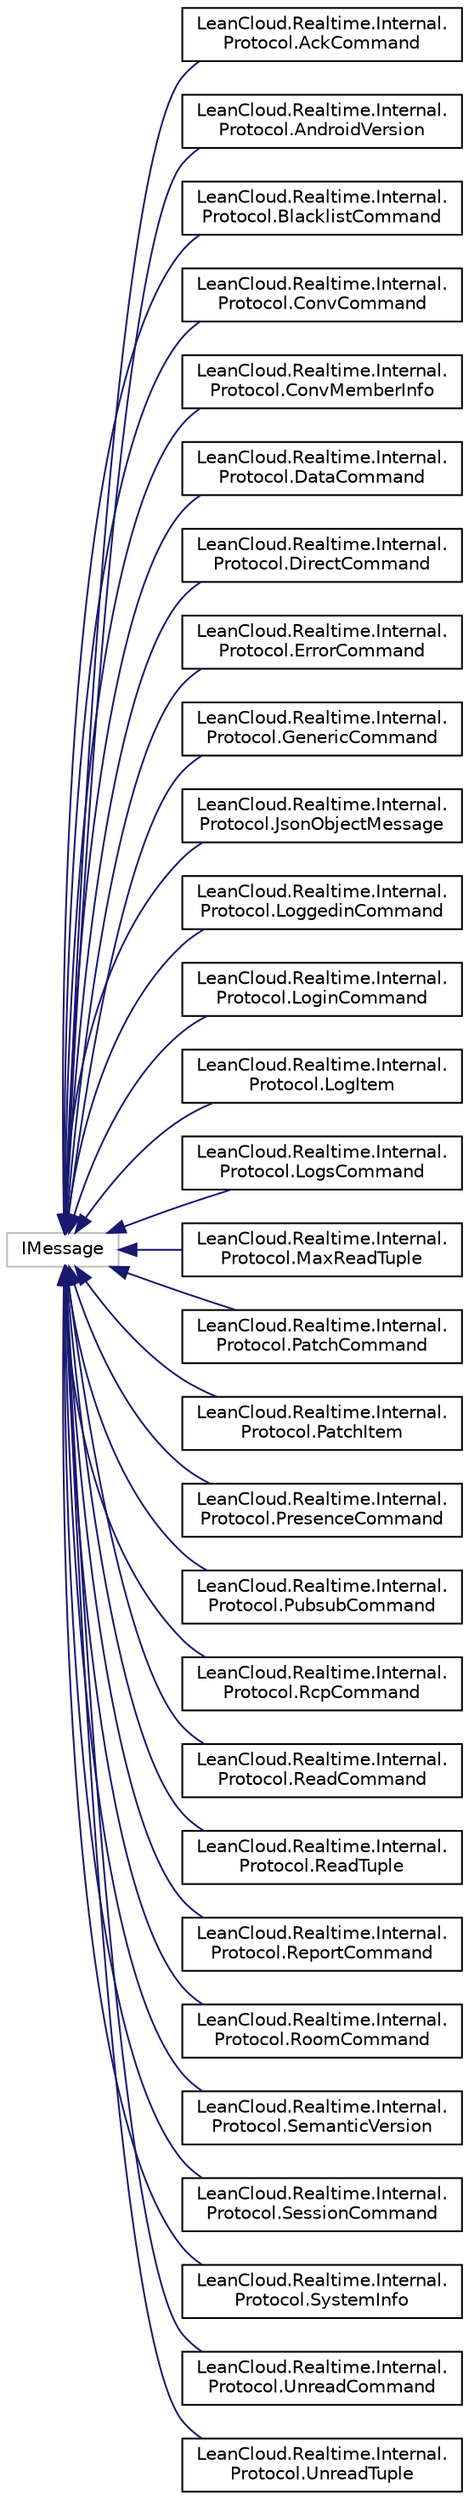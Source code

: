 digraph "Graphical Class Hierarchy"
{
  edge [fontname="Helvetica",fontsize="10",labelfontname="Helvetica",labelfontsize="10"];
  node [fontname="Helvetica",fontsize="10",shape=record];
  rankdir="LR";
  Node1 [label="IMessage",height=0.2,width=0.4,color="grey75", fillcolor="white", style="filled"];
  Node1 -> Node2 [dir="back",color="midnightblue",fontsize="10",style="solid",fontname="Helvetica"];
  Node2 [label="LeanCloud.Realtime.Internal.\lProtocol.AckCommand",height=0.2,width=0.4,color="black", fillcolor="white", style="filled",URL="$classLeanCloud_1_1Realtime_1_1Internal_1_1Protocol_1_1AckCommand.html"];
  Node1 -> Node3 [dir="back",color="midnightblue",fontsize="10",style="solid",fontname="Helvetica"];
  Node3 [label="LeanCloud.Realtime.Internal.\lProtocol.AndroidVersion",height=0.2,width=0.4,color="black", fillcolor="white", style="filled",URL="$classLeanCloud_1_1Realtime_1_1Internal_1_1Protocol_1_1AndroidVersion.html"];
  Node1 -> Node4 [dir="back",color="midnightblue",fontsize="10",style="solid",fontname="Helvetica"];
  Node4 [label="LeanCloud.Realtime.Internal.\lProtocol.BlacklistCommand",height=0.2,width=0.4,color="black", fillcolor="white", style="filled",URL="$classLeanCloud_1_1Realtime_1_1Internal_1_1Protocol_1_1BlacklistCommand.html"];
  Node1 -> Node5 [dir="back",color="midnightblue",fontsize="10",style="solid",fontname="Helvetica"];
  Node5 [label="LeanCloud.Realtime.Internal.\lProtocol.ConvCommand",height=0.2,width=0.4,color="black", fillcolor="white", style="filled",URL="$classLeanCloud_1_1Realtime_1_1Internal_1_1Protocol_1_1ConvCommand.html"];
  Node1 -> Node6 [dir="back",color="midnightblue",fontsize="10",style="solid",fontname="Helvetica"];
  Node6 [label="LeanCloud.Realtime.Internal.\lProtocol.ConvMemberInfo",height=0.2,width=0.4,color="black", fillcolor="white", style="filled",URL="$classLeanCloud_1_1Realtime_1_1Internal_1_1Protocol_1_1ConvMemberInfo.html"];
  Node1 -> Node7 [dir="back",color="midnightblue",fontsize="10",style="solid",fontname="Helvetica"];
  Node7 [label="LeanCloud.Realtime.Internal.\lProtocol.DataCommand",height=0.2,width=0.4,color="black", fillcolor="white", style="filled",URL="$classLeanCloud_1_1Realtime_1_1Internal_1_1Protocol_1_1DataCommand.html"];
  Node1 -> Node8 [dir="back",color="midnightblue",fontsize="10",style="solid",fontname="Helvetica"];
  Node8 [label="LeanCloud.Realtime.Internal.\lProtocol.DirectCommand",height=0.2,width=0.4,color="black", fillcolor="white", style="filled",URL="$classLeanCloud_1_1Realtime_1_1Internal_1_1Protocol_1_1DirectCommand.html"];
  Node1 -> Node9 [dir="back",color="midnightblue",fontsize="10",style="solid",fontname="Helvetica"];
  Node9 [label="LeanCloud.Realtime.Internal.\lProtocol.ErrorCommand",height=0.2,width=0.4,color="black", fillcolor="white", style="filled",URL="$classLeanCloud_1_1Realtime_1_1Internal_1_1Protocol_1_1ErrorCommand.html"];
  Node1 -> Node10 [dir="back",color="midnightblue",fontsize="10",style="solid",fontname="Helvetica"];
  Node10 [label="LeanCloud.Realtime.Internal.\lProtocol.GenericCommand",height=0.2,width=0.4,color="black", fillcolor="white", style="filled",URL="$classLeanCloud_1_1Realtime_1_1Internal_1_1Protocol_1_1GenericCommand.html"];
  Node1 -> Node11 [dir="back",color="midnightblue",fontsize="10",style="solid",fontname="Helvetica"];
  Node11 [label="LeanCloud.Realtime.Internal.\lProtocol.JsonObjectMessage",height=0.2,width=0.4,color="black", fillcolor="white", style="filled",URL="$classLeanCloud_1_1Realtime_1_1Internal_1_1Protocol_1_1JsonObjectMessage.html"];
  Node1 -> Node12 [dir="back",color="midnightblue",fontsize="10",style="solid",fontname="Helvetica"];
  Node12 [label="LeanCloud.Realtime.Internal.\lProtocol.LoggedinCommand",height=0.2,width=0.4,color="black", fillcolor="white", style="filled",URL="$classLeanCloud_1_1Realtime_1_1Internal_1_1Protocol_1_1LoggedinCommand.html"];
  Node1 -> Node13 [dir="back",color="midnightblue",fontsize="10",style="solid",fontname="Helvetica"];
  Node13 [label="LeanCloud.Realtime.Internal.\lProtocol.LoginCommand",height=0.2,width=0.4,color="black", fillcolor="white", style="filled",URL="$classLeanCloud_1_1Realtime_1_1Internal_1_1Protocol_1_1LoginCommand.html"];
  Node1 -> Node14 [dir="back",color="midnightblue",fontsize="10",style="solid",fontname="Helvetica"];
  Node14 [label="LeanCloud.Realtime.Internal.\lProtocol.LogItem",height=0.2,width=0.4,color="black", fillcolor="white", style="filled",URL="$classLeanCloud_1_1Realtime_1_1Internal_1_1Protocol_1_1LogItem.html"];
  Node1 -> Node15 [dir="back",color="midnightblue",fontsize="10",style="solid",fontname="Helvetica"];
  Node15 [label="LeanCloud.Realtime.Internal.\lProtocol.LogsCommand",height=0.2,width=0.4,color="black", fillcolor="white", style="filled",URL="$classLeanCloud_1_1Realtime_1_1Internal_1_1Protocol_1_1LogsCommand.html"];
  Node1 -> Node16 [dir="back",color="midnightblue",fontsize="10",style="solid",fontname="Helvetica"];
  Node16 [label="LeanCloud.Realtime.Internal.\lProtocol.MaxReadTuple",height=0.2,width=0.4,color="black", fillcolor="white", style="filled",URL="$classLeanCloud_1_1Realtime_1_1Internal_1_1Protocol_1_1MaxReadTuple.html"];
  Node1 -> Node17 [dir="back",color="midnightblue",fontsize="10",style="solid",fontname="Helvetica"];
  Node17 [label="LeanCloud.Realtime.Internal.\lProtocol.PatchCommand",height=0.2,width=0.4,color="black", fillcolor="white", style="filled",URL="$classLeanCloud_1_1Realtime_1_1Internal_1_1Protocol_1_1PatchCommand.html"];
  Node1 -> Node18 [dir="back",color="midnightblue",fontsize="10",style="solid",fontname="Helvetica"];
  Node18 [label="LeanCloud.Realtime.Internal.\lProtocol.PatchItem",height=0.2,width=0.4,color="black", fillcolor="white", style="filled",URL="$classLeanCloud_1_1Realtime_1_1Internal_1_1Protocol_1_1PatchItem.html"];
  Node1 -> Node19 [dir="back",color="midnightblue",fontsize="10",style="solid",fontname="Helvetica"];
  Node19 [label="LeanCloud.Realtime.Internal.\lProtocol.PresenceCommand",height=0.2,width=0.4,color="black", fillcolor="white", style="filled",URL="$classLeanCloud_1_1Realtime_1_1Internal_1_1Protocol_1_1PresenceCommand.html"];
  Node1 -> Node20 [dir="back",color="midnightblue",fontsize="10",style="solid",fontname="Helvetica"];
  Node20 [label="LeanCloud.Realtime.Internal.\lProtocol.PubsubCommand",height=0.2,width=0.4,color="black", fillcolor="white", style="filled",URL="$classLeanCloud_1_1Realtime_1_1Internal_1_1Protocol_1_1PubsubCommand.html"];
  Node1 -> Node21 [dir="back",color="midnightblue",fontsize="10",style="solid",fontname="Helvetica"];
  Node21 [label="LeanCloud.Realtime.Internal.\lProtocol.RcpCommand",height=0.2,width=0.4,color="black", fillcolor="white", style="filled",URL="$classLeanCloud_1_1Realtime_1_1Internal_1_1Protocol_1_1RcpCommand.html"];
  Node1 -> Node22 [dir="back",color="midnightblue",fontsize="10",style="solid",fontname="Helvetica"];
  Node22 [label="LeanCloud.Realtime.Internal.\lProtocol.ReadCommand",height=0.2,width=0.4,color="black", fillcolor="white", style="filled",URL="$classLeanCloud_1_1Realtime_1_1Internal_1_1Protocol_1_1ReadCommand.html"];
  Node1 -> Node23 [dir="back",color="midnightblue",fontsize="10",style="solid",fontname="Helvetica"];
  Node23 [label="LeanCloud.Realtime.Internal.\lProtocol.ReadTuple",height=0.2,width=0.4,color="black", fillcolor="white", style="filled",URL="$classLeanCloud_1_1Realtime_1_1Internal_1_1Protocol_1_1ReadTuple.html"];
  Node1 -> Node24 [dir="back",color="midnightblue",fontsize="10",style="solid",fontname="Helvetica"];
  Node24 [label="LeanCloud.Realtime.Internal.\lProtocol.ReportCommand",height=0.2,width=0.4,color="black", fillcolor="white", style="filled",URL="$classLeanCloud_1_1Realtime_1_1Internal_1_1Protocol_1_1ReportCommand.html"];
  Node1 -> Node25 [dir="back",color="midnightblue",fontsize="10",style="solid",fontname="Helvetica"];
  Node25 [label="LeanCloud.Realtime.Internal.\lProtocol.RoomCommand",height=0.2,width=0.4,color="black", fillcolor="white", style="filled",URL="$classLeanCloud_1_1Realtime_1_1Internal_1_1Protocol_1_1RoomCommand.html"];
  Node1 -> Node26 [dir="back",color="midnightblue",fontsize="10",style="solid",fontname="Helvetica"];
  Node26 [label="LeanCloud.Realtime.Internal.\lProtocol.SemanticVersion",height=0.2,width=0.4,color="black", fillcolor="white", style="filled",URL="$classLeanCloud_1_1Realtime_1_1Internal_1_1Protocol_1_1SemanticVersion.html"];
  Node1 -> Node27 [dir="back",color="midnightblue",fontsize="10",style="solid",fontname="Helvetica"];
  Node27 [label="LeanCloud.Realtime.Internal.\lProtocol.SessionCommand",height=0.2,width=0.4,color="black", fillcolor="white", style="filled",URL="$classLeanCloud_1_1Realtime_1_1Internal_1_1Protocol_1_1SessionCommand.html"];
  Node1 -> Node28 [dir="back",color="midnightblue",fontsize="10",style="solid",fontname="Helvetica"];
  Node28 [label="LeanCloud.Realtime.Internal.\lProtocol.SystemInfo",height=0.2,width=0.4,color="black", fillcolor="white", style="filled",URL="$classLeanCloud_1_1Realtime_1_1Internal_1_1Protocol_1_1SystemInfo.html"];
  Node1 -> Node29 [dir="back",color="midnightblue",fontsize="10",style="solid",fontname="Helvetica"];
  Node29 [label="LeanCloud.Realtime.Internal.\lProtocol.UnreadCommand",height=0.2,width=0.4,color="black", fillcolor="white", style="filled",URL="$classLeanCloud_1_1Realtime_1_1Internal_1_1Protocol_1_1UnreadCommand.html"];
  Node1 -> Node30 [dir="back",color="midnightblue",fontsize="10",style="solid",fontname="Helvetica"];
  Node30 [label="LeanCloud.Realtime.Internal.\lProtocol.UnreadTuple",height=0.2,width=0.4,color="black", fillcolor="white", style="filled",URL="$classLeanCloud_1_1Realtime_1_1Internal_1_1Protocol_1_1UnreadTuple.html"];
}
